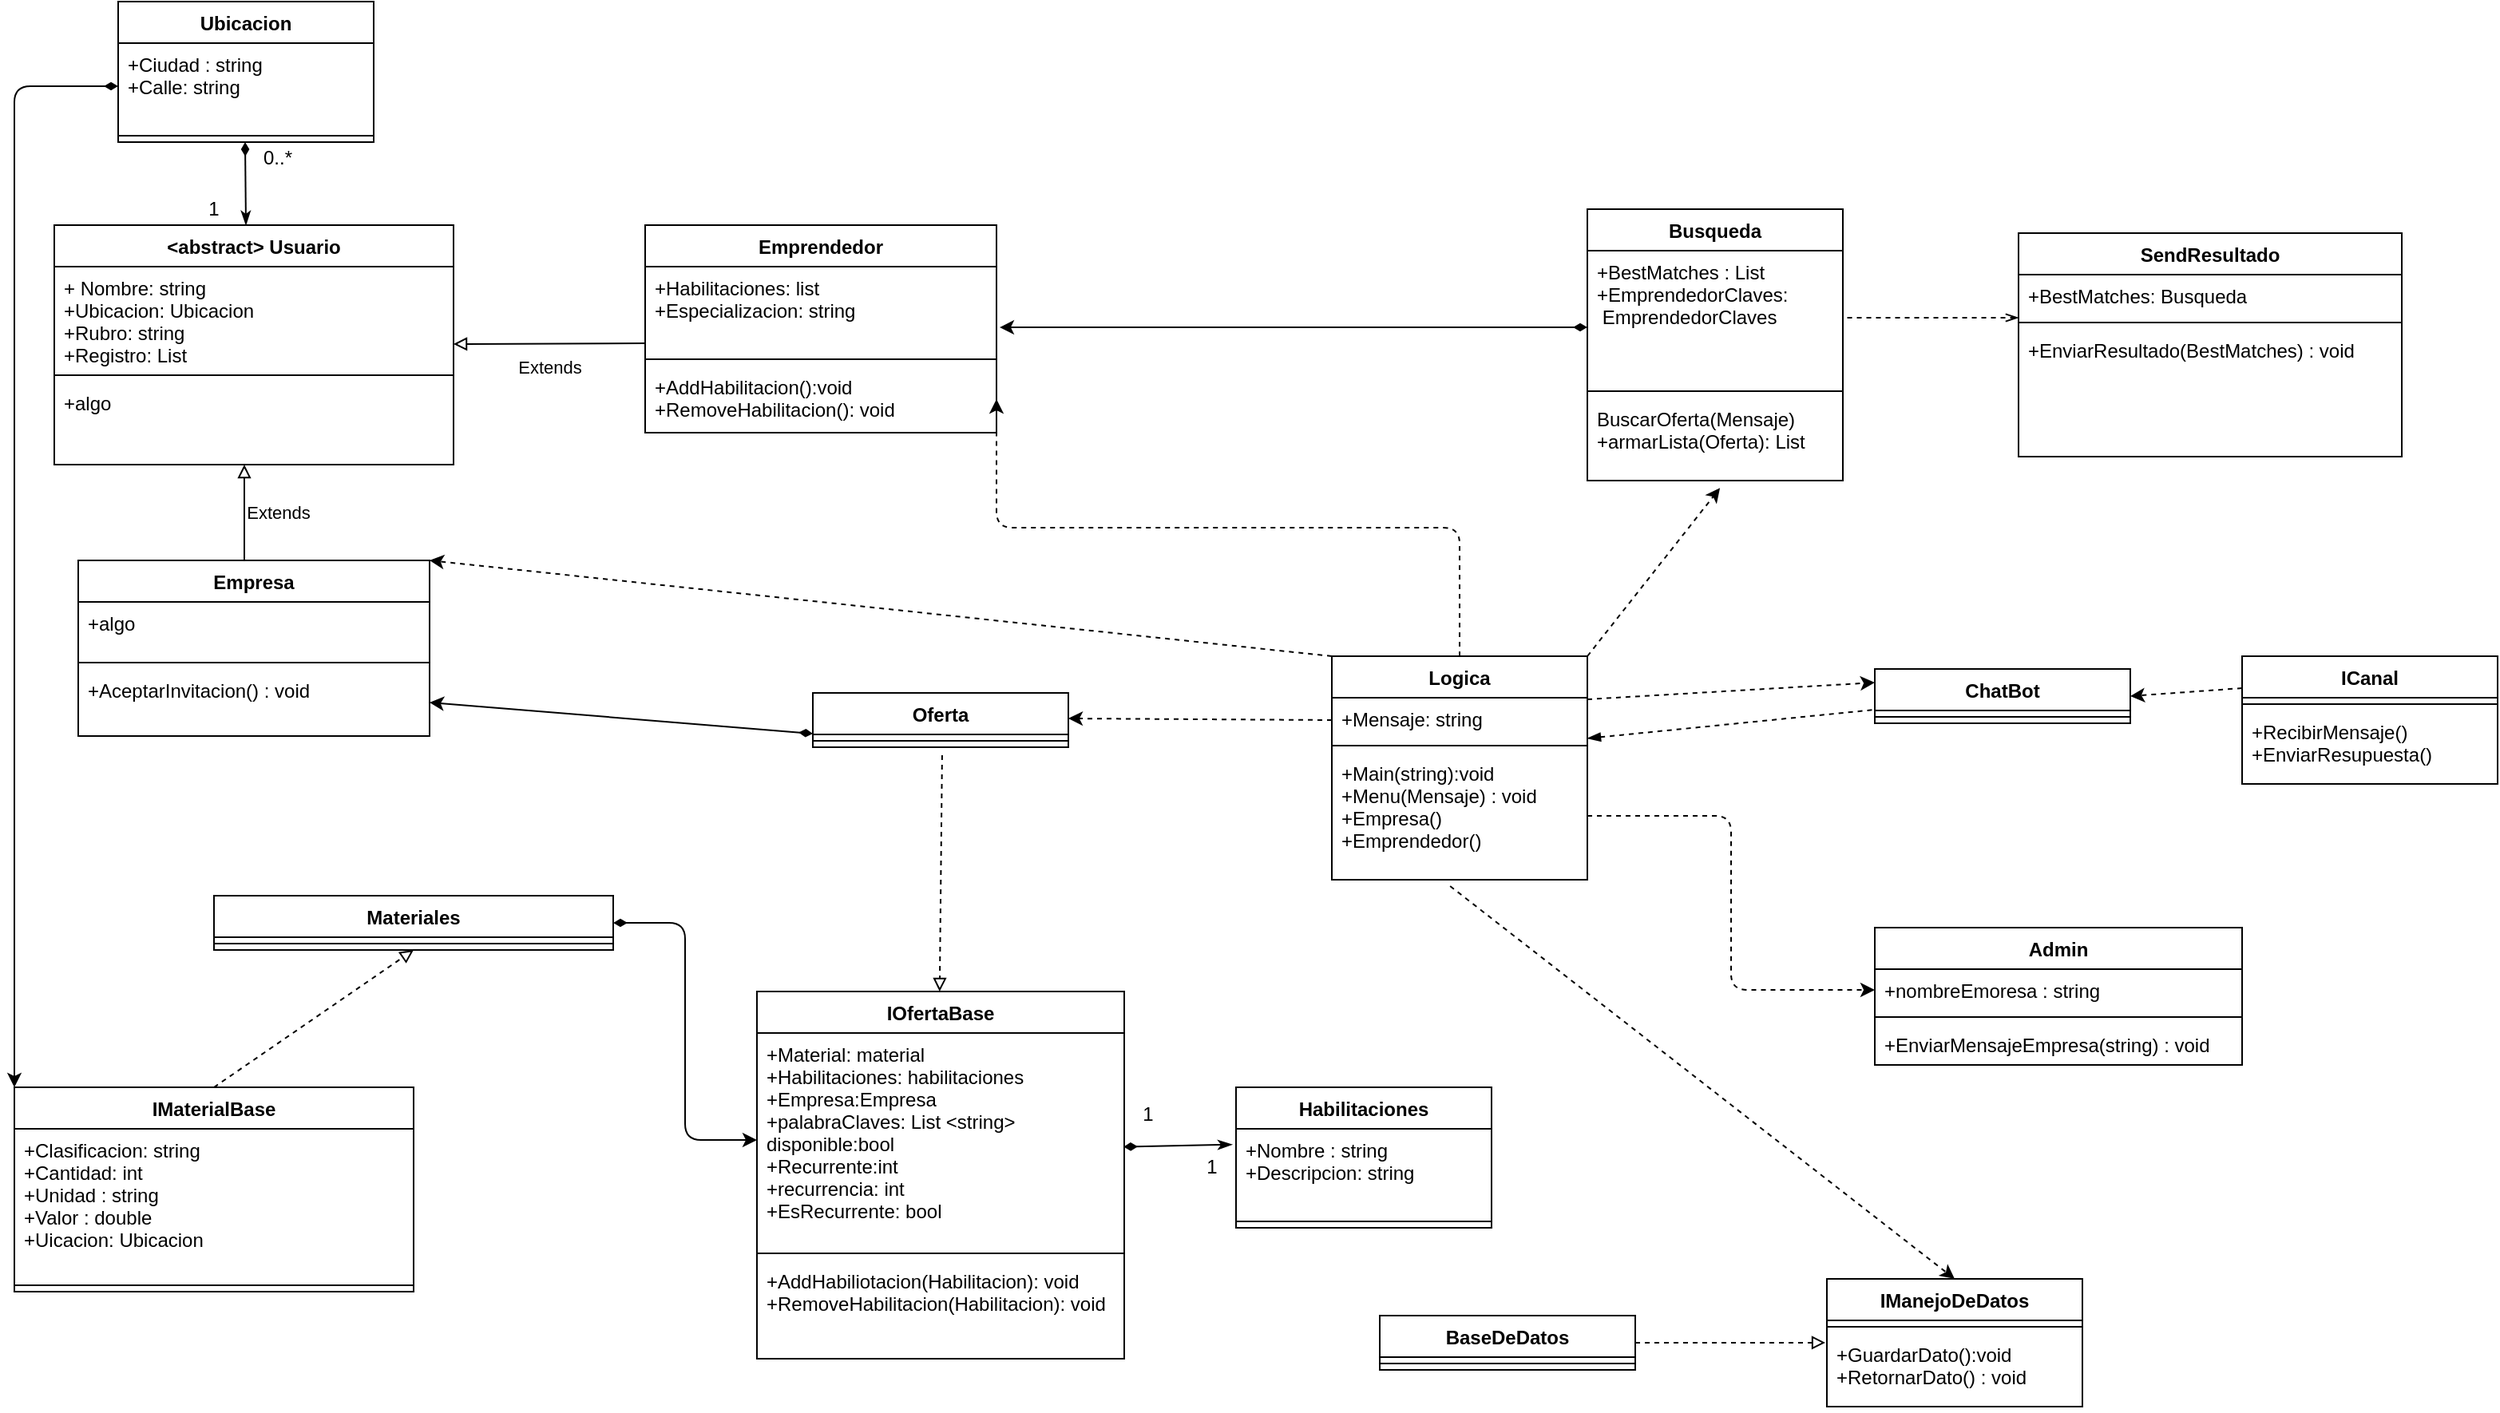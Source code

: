 <mxfile>
    <diagram name="Page-1" id="c4acf3e9-155e-7222-9cf6-157b1a14988f">
        <mxGraphModel dx="1640" dy="956" grid="1" gridSize="10" guides="1" tooltips="1" connect="1" arrows="1" fold="1" page="1" pageScale="1" pageWidth="1654" pageHeight="1169" background="none" math="0" shadow="0">
            <root>
                <mxCell id="0"/>
                <mxCell id="1" parent="0"/>
                <mxCell id="2" value="&lt;abstract&gt; Usuario" style="swimlane;fontStyle=1;align=center;verticalAlign=top;childLayout=stackLayout;horizontal=1;startSize=26;horizontalStack=0;resizeParent=1;resizeParentMax=0;resizeLast=0;collapsible=1;marginBottom=0;" parent="1" vertex="1">
                    <mxGeometry x="40" y="150" width="250" height="150" as="geometry"/>
                </mxCell>
                <mxCell id="3" value="+ Nombre: string&#10;+Ubicacion: Ubicacion&#10;+Rubro: string&#10;+Registro: List" style="text;strokeColor=none;fillColor=none;align=left;verticalAlign=top;spacingLeft=4;spacingRight=4;overflow=hidden;rotatable=0;points=[[0,0.5],[1,0.5]];portConstraint=eastwest;" parent="2" vertex="1">
                    <mxGeometry y="26" width="250" height="64" as="geometry"/>
                </mxCell>
                <mxCell id="4" value="" style="line;strokeWidth=1;fillColor=none;align=left;verticalAlign=middle;spacingTop=-1;spacingLeft=3;spacingRight=3;rotatable=0;labelPosition=right;points=[];portConstraint=eastwest;" parent="2" vertex="1">
                    <mxGeometry y="90" width="250" height="8" as="geometry"/>
                </mxCell>
                <mxCell id="5" value="+algo" style="text;strokeColor=none;fillColor=none;align=left;verticalAlign=top;spacingLeft=4;spacingRight=4;overflow=hidden;rotatable=0;points=[[0,0.5],[1,0.5]];portConstraint=eastwest;" parent="2" vertex="1">
                    <mxGeometry y="98" width="250" height="52" as="geometry"/>
                </mxCell>
                <mxCell id="6" value="Emprendedor" style="swimlane;fontStyle=1;align=center;verticalAlign=top;childLayout=stackLayout;horizontal=1;startSize=26;horizontalStack=0;resizeParent=1;resizeParentMax=0;resizeLast=0;collapsible=1;marginBottom=0;" parent="1" vertex="1">
                    <mxGeometry x="410" y="150" width="220" height="130" as="geometry"/>
                </mxCell>
                <mxCell id="7" value="+Habilitaciones: list&#10;+Especializacion: string" style="text;strokeColor=none;fillColor=none;align=left;verticalAlign=top;spacingLeft=4;spacingRight=4;overflow=hidden;rotatable=0;points=[[0,0.5],[1,0.5]];portConstraint=eastwest;" parent="6" vertex="1">
                    <mxGeometry y="26" width="220" height="54" as="geometry"/>
                </mxCell>
                <mxCell id="8" value="" style="line;strokeWidth=1;fillColor=none;align=left;verticalAlign=middle;spacingTop=-1;spacingLeft=3;spacingRight=3;rotatable=0;labelPosition=right;points=[];portConstraint=eastwest;" parent="6" vertex="1">
                    <mxGeometry y="80" width="220" height="8" as="geometry"/>
                </mxCell>
                <mxCell id="9" value="+AddHabilitacion():void&#10;+RemoveHabilitacion(): void" style="text;strokeColor=none;fillColor=none;align=left;verticalAlign=top;spacingLeft=4;spacingRight=4;overflow=hidden;rotatable=0;points=[[0,0.5],[1,0.5]];portConstraint=eastwest;" parent="6" vertex="1">
                    <mxGeometry y="88" width="220" height="42" as="geometry"/>
                </mxCell>
                <mxCell id="17" value="Empresa" style="swimlane;fontStyle=1;align=center;verticalAlign=top;childLayout=stackLayout;horizontal=1;startSize=26;horizontalStack=0;resizeParent=1;resizeParentMax=0;resizeLast=0;collapsible=1;marginBottom=0;" parent="1" vertex="1">
                    <mxGeometry x="55" y="360" width="220" height="110" as="geometry"/>
                </mxCell>
                <mxCell id="18" value="+algo" style="text;strokeColor=none;fillColor=none;align=left;verticalAlign=top;spacingLeft=4;spacingRight=4;overflow=hidden;rotatable=0;points=[[0,0.5],[1,0.5]];portConstraint=eastwest;" parent="17" vertex="1">
                    <mxGeometry y="26" width="220" height="34" as="geometry"/>
                </mxCell>
                <mxCell id="19" value="" style="line;strokeWidth=1;fillColor=none;align=left;verticalAlign=middle;spacingTop=-1;spacingLeft=3;spacingRight=3;rotatable=0;labelPosition=right;points=[];portConstraint=eastwest;" parent="17" vertex="1">
                    <mxGeometry y="60" width="220" height="8" as="geometry"/>
                </mxCell>
                <mxCell id="20" value="+AceptarInvitacion() : void" style="text;strokeColor=none;fillColor=none;align=left;verticalAlign=top;spacingLeft=4;spacingRight=4;overflow=hidden;rotatable=0;points=[[0,0.5],[1,0.5]];portConstraint=eastwest;" parent="17" vertex="1">
                    <mxGeometry y="68" width="220" height="42" as="geometry"/>
                </mxCell>
                <mxCell id="21" value="Ubicacion" style="swimlane;fontStyle=1;align=center;verticalAlign=top;childLayout=stackLayout;horizontal=1;startSize=26;horizontalStack=0;resizeParent=1;resizeParentMax=0;resizeLast=0;collapsible=1;marginBottom=0;" parent="1" vertex="1">
                    <mxGeometry x="80" y="10" width="160" height="88" as="geometry"/>
                </mxCell>
                <mxCell id="22" value="+Ciudad : string&#10;+Calle: string" style="text;strokeColor=none;fillColor=none;align=left;verticalAlign=top;spacingLeft=4;spacingRight=4;overflow=hidden;rotatable=0;points=[[0,0.5],[1,0.5]];portConstraint=eastwest;" parent="21" vertex="1">
                    <mxGeometry y="26" width="160" height="54" as="geometry"/>
                </mxCell>
                <mxCell id="23" value="" style="line;strokeWidth=1;fillColor=none;align=left;verticalAlign=middle;spacingTop=-1;spacingLeft=3;spacingRight=3;rotatable=0;labelPosition=right;points=[];portConstraint=eastwest;" parent="21" vertex="1">
                    <mxGeometry y="80" width="160" height="8" as="geometry"/>
                </mxCell>
                <mxCell id="25" value="" style="endArrow=classicThin;html=1;startArrow=diamondThin;startFill=1;endFill=1;" parent="1" edge="1">
                    <mxGeometry width="50" height="50" relative="1" as="geometry">
                        <mxPoint x="159.5" y="98" as="sourcePoint"/>
                        <mxPoint x="160" y="150" as="targetPoint"/>
                    </mxGeometry>
                </mxCell>
                <mxCell id="26" value="1" style="text;html=1;strokeColor=none;fillColor=none;align=center;verticalAlign=middle;whiteSpace=wrap;rounded=0;" parent="1" vertex="1">
                    <mxGeometry x="120" y="130" width="40" height="20" as="geometry"/>
                </mxCell>
                <mxCell id="27" value="0..*" style="text;html=1;strokeColor=none;fillColor=none;align=center;verticalAlign=middle;whiteSpace=wrap;rounded=0;" parent="1" vertex="1">
                    <mxGeometry x="160" y="98" width="40" height="20" as="geometry"/>
                </mxCell>
                <mxCell id="37" value="" style="endArrow=none;html=1;startArrow=block;startFill=0;endFill=0;" parent="1" edge="1">
                    <mxGeometry relative="1" as="geometry">
                        <mxPoint x="290" y="224.5" as="sourcePoint"/>
                        <mxPoint x="410" y="224" as="targetPoint"/>
                    </mxGeometry>
                </mxCell>
                <mxCell id="38" value="Extends" style="edgeLabel;resizable=0;html=1;align=center;verticalAlign=middle;" parent="37" connectable="0" vertex="1">
                    <mxGeometry relative="1" as="geometry">
                        <mxPoint y="14" as="offset"/>
                    </mxGeometry>
                </mxCell>
                <mxCell id="39" value="" style="endArrow=none;html=1;startArrow=block;startFill=0;endFill=0;" parent="1" edge="1">
                    <mxGeometry relative="1" as="geometry">
                        <mxPoint x="159" y="300" as="sourcePoint"/>
                        <mxPoint x="159" y="360" as="targetPoint"/>
                    </mxGeometry>
                </mxCell>
                <mxCell id="40" value="Extends" style="edgeLabel;resizable=0;html=1;align=center;verticalAlign=middle;" parent="39" connectable="0" vertex="1">
                    <mxGeometry relative="1" as="geometry">
                        <mxPoint x="21" as="offset"/>
                    </mxGeometry>
                </mxCell>
                <mxCell id="45" value="Materiales" style="swimlane;fontStyle=1;align=center;verticalAlign=top;childLayout=stackLayout;horizontal=1;startSize=26;horizontalStack=0;resizeParent=1;resizeParentMax=0;resizeLast=0;collapsible=1;marginBottom=0;" parent="1" vertex="1">
                    <mxGeometry x="140" y="570" width="250" height="34" as="geometry"/>
                </mxCell>
                <mxCell id="47" value="" style="line;strokeWidth=1;fillColor=none;align=left;verticalAlign=middle;spacingTop=-1;spacingLeft=3;spacingRight=3;rotatable=0;labelPosition=right;points=[];portConstraint=eastwest;" parent="45" vertex="1">
                    <mxGeometry y="26" width="250" height="8" as="geometry"/>
                </mxCell>
                <mxCell id="49" value="IMaterialBase" style="swimlane;fontStyle=1;align=center;verticalAlign=top;childLayout=stackLayout;horizontal=1;startSize=26;horizontalStack=0;resizeParent=1;resizeParentMax=0;resizeLast=0;collapsible=1;marginBottom=0;" parent="1" vertex="1">
                    <mxGeometry x="15" y="690" width="250" height="128" as="geometry"/>
                </mxCell>
                <mxCell id="50" value="+Clasificacion: string&#10;+Cantidad: int&#10;+Unidad : string&#10;+Valor : double&#10;+Uicacion: Ubicacion" style="text;strokeColor=none;fillColor=none;align=left;verticalAlign=top;spacingLeft=4;spacingRight=4;overflow=hidden;rotatable=0;points=[[0,0.5],[1,0.5]];portConstraint=eastwest;" parent="49" vertex="1">
                    <mxGeometry y="26" width="250" height="94" as="geometry"/>
                </mxCell>
                <mxCell id="51" value="" style="line;strokeWidth=1;fillColor=none;align=left;verticalAlign=middle;spacingTop=-1;spacingLeft=3;spacingRight=3;rotatable=0;labelPosition=right;points=[];portConstraint=eastwest;" parent="49" vertex="1">
                    <mxGeometry y="120" width="250" height="8" as="geometry"/>
                </mxCell>
                <mxCell id="53" value="IOfertaBase" style="swimlane;fontStyle=1;align=center;verticalAlign=top;childLayout=stackLayout;horizontal=1;startSize=26;horizontalStack=0;resizeParent=1;resizeParentMax=0;resizeLast=0;collapsible=1;marginBottom=0;" parent="1" vertex="1">
                    <mxGeometry x="480" y="630" width="230" height="230" as="geometry"/>
                </mxCell>
                <mxCell id="54" value="+Material: material&#10;+Habilitaciones: habilitaciones&#10;+Empresa:Empresa&#10;+palabraClaves: List &lt;string&gt;&#10;disponible:bool&#10;+Recurrente:int&#10;+recurrencia: int&#10;+EsRecurrente: bool&#10;" style="text;strokeColor=none;fillColor=none;align=left;verticalAlign=top;spacingLeft=4;spacingRight=4;overflow=hidden;rotatable=0;points=[[0,0.5],[1,0.5]];portConstraint=eastwest;" parent="53" vertex="1">
                    <mxGeometry y="26" width="230" height="134" as="geometry"/>
                </mxCell>
                <mxCell id="55" value="" style="line;strokeWidth=1;fillColor=none;align=left;verticalAlign=middle;spacingTop=-1;spacingLeft=3;spacingRight=3;rotatable=0;labelPosition=right;points=[];portConstraint=eastwest;" parent="53" vertex="1">
                    <mxGeometry y="160" width="230" height="8" as="geometry"/>
                </mxCell>
                <mxCell id="56" value="+AddHabiliotacion(Habilitacion): void&#10;+RemoveHabilitacion(Habilitacion): void" style="text;strokeColor=none;fillColor=none;align=left;verticalAlign=top;spacingLeft=4;spacingRight=4;overflow=hidden;rotatable=0;points=[[0,0.5],[1,0.5]];portConstraint=eastwest;" parent="53" vertex="1">
                    <mxGeometry y="168" width="230" height="62" as="geometry"/>
                </mxCell>
                <mxCell id="57" value="ChatBot" style="swimlane;fontStyle=1;align=center;verticalAlign=top;childLayout=stackLayout;horizontal=1;startSize=26;horizontalStack=0;resizeParent=1;resizeParentMax=0;resizeLast=0;collapsible=1;marginBottom=0;" parent="1" vertex="1">
                    <mxGeometry x="1180" y="428" width="160" height="34" as="geometry"/>
                </mxCell>
                <mxCell id="59" value="" style="line;strokeWidth=1;fillColor=none;align=left;verticalAlign=middle;spacingTop=-1;spacingLeft=3;spacingRight=3;rotatable=0;labelPosition=right;points=[];portConstraint=eastwest;" parent="57" vertex="1">
                    <mxGeometry y="26" width="160" height="8" as="geometry"/>
                </mxCell>
                <mxCell id="61" value="SendResultado" style="swimlane;fontStyle=1;align=center;verticalAlign=top;childLayout=stackLayout;horizontal=1;startSize=26;horizontalStack=0;resizeParent=1;resizeParentMax=0;resizeLast=0;collapsible=1;marginBottom=0;" parent="1" vertex="1">
                    <mxGeometry x="1270" y="155" width="240" height="140" as="geometry"/>
                </mxCell>
                <mxCell id="62" value="+BestMatches: Busqueda" style="text;strokeColor=none;fillColor=none;align=left;verticalAlign=top;spacingLeft=4;spacingRight=4;overflow=hidden;rotatable=0;points=[[0,0.5],[1,0.5]];portConstraint=eastwest;" parent="61" vertex="1">
                    <mxGeometry y="26" width="240" height="26" as="geometry"/>
                </mxCell>
                <mxCell id="63" value="" style="line;strokeWidth=1;fillColor=none;align=left;verticalAlign=middle;spacingTop=-1;spacingLeft=3;spacingRight=3;rotatable=0;labelPosition=right;points=[];portConstraint=eastwest;" parent="61" vertex="1">
                    <mxGeometry y="52" width="240" height="8" as="geometry"/>
                </mxCell>
                <mxCell id="64" value="+EnviarResultado(BestMatches) : void" style="text;strokeColor=none;fillColor=none;align=left;verticalAlign=top;spacingLeft=4;spacingRight=4;overflow=hidden;rotatable=0;points=[[0,0.5],[1,0.5]];portConstraint=eastwest;" parent="61" vertex="1">
                    <mxGeometry y="60" width="240" height="80" as="geometry"/>
                </mxCell>
                <mxCell id="65" value="BaseDeDatos" style="swimlane;fontStyle=1;align=center;verticalAlign=top;childLayout=stackLayout;horizontal=1;startSize=26;horizontalStack=0;resizeParent=1;resizeParentMax=0;resizeLast=0;collapsible=1;marginBottom=0;" parent="1" vertex="1">
                    <mxGeometry x="870" y="833" width="160" height="34" as="geometry"/>
                </mxCell>
                <mxCell id="67" value="" style="line;strokeWidth=1;fillColor=none;align=left;verticalAlign=middle;spacingTop=-1;spacingLeft=3;spacingRight=3;rotatable=0;labelPosition=right;points=[];portConstraint=eastwest;fontStyle=0" parent="65" vertex="1">
                    <mxGeometry y="26" width="160" height="8" as="geometry"/>
                </mxCell>
                <mxCell id="69" value="IManejoDeDatos" style="swimlane;fontStyle=1;align=center;verticalAlign=top;childLayout=stackLayout;horizontal=1;startSize=26;horizontalStack=0;resizeParent=1;resizeParentMax=0;resizeLast=0;collapsible=1;marginBottom=0;" parent="1" vertex="1">
                    <mxGeometry x="1150" y="810" width="160" height="80" as="geometry"/>
                </mxCell>
                <mxCell id="71" value="" style="line;strokeWidth=1;fillColor=none;align=left;verticalAlign=middle;spacingTop=-1;spacingLeft=3;spacingRight=3;rotatable=0;labelPosition=right;points=[];portConstraint=eastwest;fontStyle=0" parent="69" vertex="1">
                    <mxGeometry y="26" width="160" height="8" as="geometry"/>
                </mxCell>
                <mxCell id="72" value="+GuardarDato():void&#10;+RetornarDato() : void" style="text;strokeColor=none;fillColor=none;align=left;verticalAlign=top;spacingLeft=4;spacingRight=4;overflow=hidden;rotatable=0;points=[[0,0.5],[1,0.5]];portConstraint=eastwest;fontStyle=0" parent="69" vertex="1">
                    <mxGeometry y="34" width="160" height="46" as="geometry"/>
                </mxCell>
                <mxCell id="73" value="" style="endArrow=block;html=1;exitX=1;exitY=0.5;exitDx=0;exitDy=0;entryX=-0.006;entryY=0.13;entryDx=0;entryDy=0;entryPerimeter=0;endFill=0;dashed=1;fontStyle=0" parent="1" source="65" target="72" edge="1">
                    <mxGeometry width="50" height="50" relative="1" as="geometry">
                        <mxPoint x="1140" y="833" as="sourcePoint"/>
                        <mxPoint x="1190" y="783" as="targetPoint"/>
                    </mxGeometry>
                </mxCell>
                <mxCell id="74" value="Habilitaciones" style="swimlane;fontStyle=1;align=center;verticalAlign=top;childLayout=stackLayout;horizontal=1;startSize=26;horizontalStack=0;resizeParent=1;resizeParentMax=0;resizeLast=0;collapsible=1;marginBottom=0;" parent="1" vertex="1">
                    <mxGeometry x="780" y="690" width="160" height="88" as="geometry"/>
                </mxCell>
                <mxCell id="75" value="+Nombre : string&#10;+Descripcion: string" style="text;strokeColor=none;fillColor=none;align=left;verticalAlign=top;spacingLeft=4;spacingRight=4;overflow=hidden;rotatable=0;points=[[0,0.5],[1,0.5]];portConstraint=eastwest;" parent="74" vertex="1">
                    <mxGeometry y="26" width="160" height="54" as="geometry"/>
                </mxCell>
                <mxCell id="76" value="" style="line;strokeWidth=1;fillColor=none;align=left;verticalAlign=middle;spacingTop=-1;spacingLeft=3;spacingRight=3;rotatable=0;labelPosition=right;points=[];portConstraint=eastwest;" parent="74" vertex="1">
                    <mxGeometry y="80" width="160" height="8" as="geometry"/>
                </mxCell>
                <mxCell id="78" value="" style="endArrow=block;html=1;startArrow=none;startFill=0;endFill=0;exitX=0.506;exitY=1.077;exitDx=0;exitDy=0;exitPerimeter=0;dashed=1;" parent="1" edge="1">
                    <mxGeometry relative="1" as="geometry">
                        <mxPoint x="595.96" y="482.002" as="sourcePoint"/>
                        <mxPoint x="594.41" y="630" as="targetPoint"/>
                    </mxGeometry>
                </mxCell>
                <mxCell id="80" value="" style="endArrow=classicThin;html=1;startArrow=diamondThin;startFill=1;endFill=1;exitX=0.998;exitY=0.532;exitDx=0;exitDy=0;exitPerimeter=0;entryX=-0.015;entryY=0.182;entryDx=0;entryDy=0;entryPerimeter=0;" parent="1" source="54" target="75" edge="1">
                    <mxGeometry x="700" y="700" width="50" height="50" as="geometry">
                        <mxPoint x="715" y="727" as="sourcePoint"/>
                        <mxPoint x="767" y="727" as="targetPoint"/>
                    </mxGeometry>
                </mxCell>
                <mxCell id="81" value="1" style="text;html=1;strokeColor=none;fillColor=none;align=center;verticalAlign=middle;whiteSpace=wrap;rounded=0;rotation=0;" parent="1" vertex="1">
                    <mxGeometry x="745" y="730" width="40" height="20" as="geometry"/>
                </mxCell>
                <mxCell id="82" value="1" style="text;html=1;strokeColor=none;fillColor=none;align=center;verticalAlign=middle;whiteSpace=wrap;rounded=0;rotation=0;" parent="1" vertex="1">
                    <mxGeometry x="705" y="697" width="40" height="20" as="geometry"/>
                </mxCell>
                <mxCell id="85" value="" style="endArrow=classic;html=1;exitX=1;exitY=0.5;exitDx=0;exitDy=0;edgeStyle=elbowEdgeStyle;entryX=0;entryY=0.5;entryDx=0;entryDy=0;startArrow=diamondThin;startFill=1;" parent="1" source="45" target="54" edge="1">
                    <mxGeometry width="50" height="50" relative="1" as="geometry">
                        <mxPoint x="390" y="609" as="sourcePoint"/>
                        <mxPoint x="450" y="720" as="targetPoint"/>
                    </mxGeometry>
                </mxCell>
                <mxCell id="86" value="Oferta" style="swimlane;fontStyle=1;align=center;verticalAlign=top;childLayout=stackLayout;horizontal=1;startSize=26;horizontalStack=0;resizeParent=1;resizeParentMax=0;resizeLast=0;collapsible=1;marginBottom=0;" parent="1" vertex="1">
                    <mxGeometry x="515" y="443" width="160" height="34" as="geometry"/>
                </mxCell>
                <mxCell id="88" value="" style="line;strokeWidth=1;fillColor=none;align=left;verticalAlign=middle;spacingTop=-1;spacingLeft=3;spacingRight=3;rotatable=0;labelPosition=right;points=[];portConstraint=eastwest;" parent="86" vertex="1">
                    <mxGeometry y="26" width="160" height="8" as="geometry"/>
                </mxCell>
                <mxCell id="90" value="" style="endArrow=block;html=1;exitX=0.5;exitY=0;exitDx=0;exitDy=0;endFill=0;entryX=0.5;entryY=1;entryDx=0;entryDy=0;dashed=1;" parent="1" source="49" edge="1" target="45">
                    <mxGeometry width="50" height="50" relative="1" as="geometry">
                        <mxPoint x="420" y="690" as="sourcePoint"/>
                        <mxPoint x="265" y="660" as="targetPoint"/>
                    </mxGeometry>
                </mxCell>
                <mxCell id="91" value="Busqueda" style="swimlane;fontStyle=1;align=center;verticalAlign=top;childLayout=stackLayout;horizontal=1;startSize=26;horizontalStack=0;resizeParent=1;resizeParentMax=0;resizeLast=0;collapsible=1;marginBottom=0;" parent="1" vertex="1">
                    <mxGeometry x="1000" y="140" width="160" height="170" as="geometry"/>
                </mxCell>
                <mxCell id="92" value="+BestMatches : List&#10;+EmprendedorClaves:&#10; EmprendedorClaves" style="text;strokeColor=none;fillColor=none;align=left;verticalAlign=top;spacingLeft=4;spacingRight=4;overflow=hidden;rotatable=0;points=[[0,0.5],[1,0.5]];portConstraint=eastwest;" parent="91" vertex="1">
                    <mxGeometry y="26" width="160" height="84" as="geometry"/>
                </mxCell>
                <mxCell id="93" value="" style="line;strokeWidth=1;fillColor=none;align=left;verticalAlign=middle;spacingTop=-1;spacingLeft=3;spacingRight=3;rotatable=0;labelPosition=right;points=[];portConstraint=eastwest;" parent="91" vertex="1">
                    <mxGeometry y="110" width="160" height="8" as="geometry"/>
                </mxCell>
                <mxCell id="94" value="BuscarOferta(Mensaje)&#10;+armarLista(Oferta): List&#10;" style="text;strokeColor=none;fillColor=none;align=left;verticalAlign=top;spacingLeft=4;spacingRight=4;overflow=hidden;rotatable=0;points=[[0,0.5],[1,0.5]];portConstraint=eastwest;" parent="91" vertex="1">
                    <mxGeometry y="118" width="160" height="52" as="geometry"/>
                </mxCell>
                <mxCell id="99" value="" style="endArrow=classic;html=1;exitX=0;exitY=0.75;exitDx=0;exitDy=0;entryX=1;entryY=0.5;entryDx=0;entryDy=0;startArrow=diamondThin;startFill=1;" parent="1" source="86" target="20" edge="1">
                    <mxGeometry width="50" height="50" relative="1" as="geometry">
                        <mxPoint x="515" y="459" as="sourcePoint"/>
                        <mxPoint x="470" y="350" as="targetPoint"/>
                    </mxGeometry>
                </mxCell>
                <mxCell id="105" value="" style="endArrow=classic;html=1;startArrow=diamondThin;startFill=1;entryX=1.009;entryY=0.704;entryDx=0;entryDy=0;entryPerimeter=0;" parent="1" target="7" edge="1">
                    <mxGeometry width="50" height="50" relative="1" as="geometry">
                        <mxPoint x="1000" y="214" as="sourcePoint"/>
                        <mxPoint x="905" y="212.371" as="targetPoint"/>
                    </mxGeometry>
                </mxCell>
                <mxCell id="106" value="" style="endArrow=none;html=1;entryX=1;entryY=0.5;entryDx=0;entryDy=0;startArrow=openThin;startFill=0;endFill=0;dashed=1;" parent="1" target="92" edge="1">
                    <mxGeometry width="50" height="50" relative="1" as="geometry">
                        <mxPoint x="1270" y="208" as="sourcePoint"/>
                        <mxPoint x="1250" y="460" as="targetPoint"/>
                    </mxGeometry>
                </mxCell>
                <mxCell id="107" value="Logica" style="swimlane;fontStyle=1;align=center;verticalAlign=top;childLayout=stackLayout;horizontal=1;startSize=26;horizontalStack=0;resizeParent=1;resizeParentMax=0;resizeLast=0;collapsible=1;marginBottom=0;" parent="1" vertex="1">
                    <mxGeometry x="840" y="420" width="160" height="140" as="geometry"/>
                </mxCell>
                <mxCell id="108" value="+Mensaje: string" style="text;strokeColor=none;fillColor=none;align=left;verticalAlign=top;spacingLeft=4;spacingRight=4;overflow=hidden;rotatable=0;points=[[0,0.5],[1,0.5]];portConstraint=eastwest;" parent="107" vertex="1">
                    <mxGeometry y="26" width="160" height="26" as="geometry"/>
                </mxCell>
                <mxCell id="109" value="" style="line;strokeWidth=1;fillColor=none;align=left;verticalAlign=middle;spacingTop=-1;spacingLeft=3;spacingRight=3;rotatable=0;labelPosition=right;points=[];portConstraint=eastwest;" parent="107" vertex="1">
                    <mxGeometry y="52" width="160" height="8" as="geometry"/>
                </mxCell>
                <mxCell id="110" value="+Main(string):void&#10;+Menu(Mensaje) : void&#10;+Empresa()&#10;+Emprendedor()" style="text;strokeColor=none;fillColor=none;align=left;verticalAlign=top;spacingLeft=4;spacingRight=4;overflow=hidden;rotatable=0;points=[[0,0.5],[1,0.5]];portConstraint=eastwest;" parent="107" vertex="1">
                    <mxGeometry y="60" width="160" height="80" as="geometry"/>
                </mxCell>
                <mxCell id="113" value="" style="endArrow=classic;html=1;dashed=1;entryX=0;entryY=0.25;entryDx=0;entryDy=0;exitX=1;exitY=0.038;exitDx=0;exitDy=0;exitPerimeter=0;" parent="1" source="108" target="57" edge="1">
                    <mxGeometry width="50" height="50" relative="1" as="geometry">
                        <mxPoint x="920" y="490" as="sourcePoint"/>
                        <mxPoint x="970" y="440" as="targetPoint"/>
                    </mxGeometry>
                </mxCell>
                <mxCell id="114" value="" style="endArrow=none;html=1;dashed=1;entryX=0;entryY=0.75;entryDx=0;entryDy=0;exitX=1;exitY=0.038;exitDx=0;exitDy=0;exitPerimeter=0;startArrow=blockThin;startFill=1;endFill=0;" parent="1" target="57" edge="1">
                    <mxGeometry width="50" height="50" relative="1" as="geometry">
                        <mxPoint x="1000" y="471.488" as="sourcePoint"/>
                        <mxPoint x="1180" y="470" as="targetPoint"/>
                    </mxGeometry>
                </mxCell>
                <mxCell id="115" value="Admin" style="swimlane;fontStyle=1;align=center;verticalAlign=top;childLayout=stackLayout;horizontal=1;startSize=26;horizontalStack=0;resizeParent=1;resizeParentMax=0;resizeLast=0;collapsible=1;marginBottom=0;" parent="1" vertex="1">
                    <mxGeometry x="1180" y="590" width="230" height="86" as="geometry"/>
                </mxCell>
                <mxCell id="116" value="+nombreEmoresa : string" style="text;strokeColor=none;fillColor=none;align=left;verticalAlign=top;spacingLeft=4;spacingRight=4;overflow=hidden;rotatable=0;points=[[0,0.5],[1,0.5]];portConstraint=eastwest;" parent="115" vertex="1">
                    <mxGeometry y="26" width="230" height="26" as="geometry"/>
                </mxCell>
                <mxCell id="117" value="" style="line;strokeWidth=1;fillColor=none;align=left;verticalAlign=middle;spacingTop=-1;spacingLeft=3;spacingRight=3;rotatable=0;labelPosition=right;points=[];portConstraint=eastwest;" parent="115" vertex="1">
                    <mxGeometry y="52" width="230" height="8" as="geometry"/>
                </mxCell>
                <mxCell id="118" value="+EnviarMensajeEmpresa(string) : void" style="text;strokeColor=none;fillColor=none;align=left;verticalAlign=top;spacingLeft=4;spacingRight=4;overflow=hidden;rotatable=0;points=[[0,0.5],[1,0.5]];portConstraint=eastwest;" parent="115" vertex="1">
                    <mxGeometry y="60" width="230" height="26" as="geometry"/>
                </mxCell>
                <mxCell id="119" value="" style="endArrow=classic;html=1;dashed=1;exitX=1;exitY=0.5;exitDx=0;exitDy=0;entryX=0;entryY=0.5;entryDx=0;entryDy=0;edgeStyle=elbowEdgeStyle;" parent="1" source="110" target="116" edge="1">
                    <mxGeometry width="50" height="50" relative="1" as="geometry">
                        <mxPoint x="1010" y="660" as="sourcePoint"/>
                        <mxPoint x="1060" y="610" as="targetPoint"/>
                    </mxGeometry>
                </mxCell>
                <mxCell id="120" value="" style="endArrow=classic;html=1;dashed=1;exitX=0.463;exitY=1.05;exitDx=0;exitDy=0;exitPerimeter=0;entryX=0.5;entryY=0;entryDx=0;entryDy=0;" parent="1" source="110" target="69" edge="1">
                    <mxGeometry width="50" height="50" relative="1" as="geometry">
                        <mxPoint x="1010" y="660" as="sourcePoint"/>
                        <mxPoint x="1060" y="610" as="targetPoint"/>
                    </mxGeometry>
                </mxCell>
                <mxCell id="121" value="" style="endArrow=classic;html=1;dashed=1;exitX=0.5;exitY=0;exitDx=0;exitDy=0;entryX=1;entryY=0.5;entryDx=0;entryDy=0;edgeStyle=elbowEdgeStyle;elbow=vertical;" parent="1" source="107" target="9" edge="1">
                    <mxGeometry width="50" height="50" relative="1" as="geometry">
                        <mxPoint x="790" y="350" as="sourcePoint"/>
                        <mxPoint x="840" y="300" as="targetPoint"/>
                    </mxGeometry>
                </mxCell>
                <mxCell id="122" value="" style="endArrow=classic;html=1;dashed=1;entryX=1;entryY=0;entryDx=0;entryDy=0;exitX=0;exitY=0;exitDx=0;exitDy=0;" parent="1" source="107" target="17" edge="1">
                    <mxGeometry width="50" height="50" relative="1" as="geometry">
                        <mxPoint x="790" y="350" as="sourcePoint"/>
                        <mxPoint x="840" y="300" as="targetPoint"/>
                    </mxGeometry>
                </mxCell>
                <mxCell id="123" value="" style="endArrow=classic;html=1;dashed=1;entryX=1;entryY=0.5;entryDx=0;entryDy=0;" parent="1" edge="1">
                    <mxGeometry width="50" height="50" relative="1" as="geometry">
                        <mxPoint x="840" y="460" as="sourcePoint"/>
                        <mxPoint x="675" y="459" as="targetPoint"/>
                    </mxGeometry>
                </mxCell>
                <mxCell id="124" value="" style="endArrow=classic;html=1;dashed=1;exitX=1;exitY=0;exitDx=0;exitDy=0;entryX=0.519;entryY=1.09;entryDx=0;entryDy=0;entryPerimeter=0;" parent="1" source="107" target="94" edge="1">
                    <mxGeometry width="50" height="50" relative="1" as="geometry">
                        <mxPoint x="840" y="460" as="sourcePoint"/>
                        <mxPoint x="1280" y="290" as="targetPoint"/>
                    </mxGeometry>
                </mxCell>
                <mxCell id="125" value="ICanal" style="swimlane;fontStyle=1;align=center;verticalAlign=top;childLayout=stackLayout;horizontal=1;startSize=26;horizontalStack=0;resizeParent=1;resizeParentMax=0;resizeLast=0;collapsible=1;marginBottom=0;" parent="1" vertex="1">
                    <mxGeometry x="1410" y="420" width="160" height="80" as="geometry"/>
                </mxCell>
                <mxCell id="127" value="" style="line;strokeWidth=1;fillColor=none;align=left;verticalAlign=middle;spacingTop=-1;spacingLeft=3;spacingRight=3;rotatable=0;labelPosition=right;points=[];portConstraint=eastwest;" parent="125" vertex="1">
                    <mxGeometry y="26" width="160" height="8" as="geometry"/>
                </mxCell>
                <mxCell id="128" value="+RecibirMensaje()&#10;+EnviarResupuesta()" style="text;strokeColor=none;fillColor=none;align=left;verticalAlign=top;spacingLeft=4;spacingRight=4;overflow=hidden;rotatable=0;points=[[0,0.5],[1,0.5]];portConstraint=eastwest;" parent="125" vertex="1">
                    <mxGeometry y="34" width="160" height="46" as="geometry"/>
                </mxCell>
                <mxCell id="129" value="" style="endArrow=classic;html=1;dashed=1;entryX=1;entryY=0.5;entryDx=0;entryDy=0;exitX=0;exitY=0.25;exitDx=0;exitDy=0;" parent="1" source="125" target="57" edge="1">
                    <mxGeometry width="50" height="50" relative="1" as="geometry">
                        <mxPoint x="1340" y="510" as="sourcePoint"/>
                        <mxPoint x="1390" y="460" as="targetPoint"/>
                    </mxGeometry>
                </mxCell>
                <mxCell id="130" value="" style="endArrow=classic;html=1;exitX=0;exitY=0.5;exitDx=0;exitDy=0;edgeStyle=orthogonalEdgeStyle;elbow=vertical;startArrow=diamondThin;startFill=1;entryX=0;entryY=0;entryDx=0;entryDy=0;" edge="1" parent="1" source="22" target="49">
                    <mxGeometry width="50" height="50" relative="1" as="geometry">
                        <mxPoint x="320" y="90" as="sourcePoint"/>
                        <mxPoint x="40" y="700" as="targetPoint"/>
                    </mxGeometry>
                </mxCell>
            </root>
        </mxGraphModel>
    </diagram>
</mxfile>